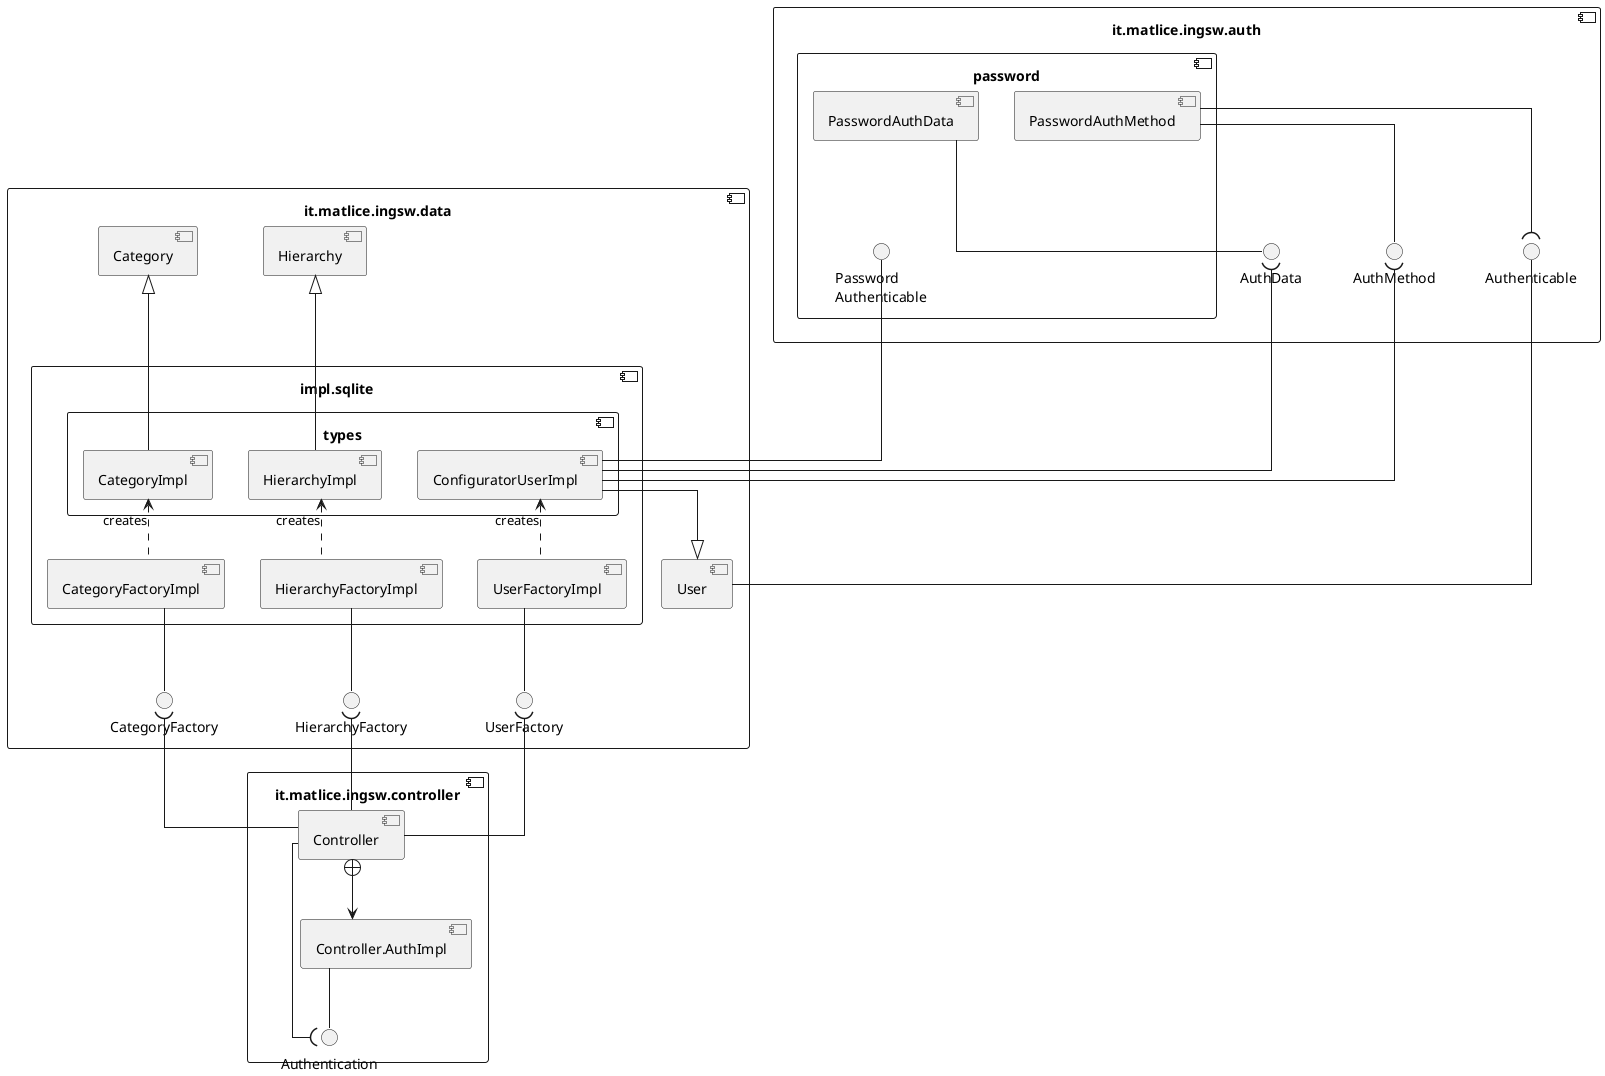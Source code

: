 @startuml
skinparam linetype ortho

component it.matlice.ingsw.auth #FFFFFF{
    interface AuthMethod
    interface Authenticable
    interface AuthData
    component password #FFFFFF{
        interface "Password\nAuthenticable" as PasswordAuthenticable
        [PasswordAuthData] -- AuthData
        [PasswordAuthData] -[hidden]-( PasswordAuthenticable
        [PasswordAuthMethod] -- AuthMethod
        [PasswordAuthMethod] --( Authenticable
    } 
} 

component it.matlice.ingsw.data #FFFFFF{

    [User] -- Authenticable
    [Category]
    [Hierarchy]

    interface UserFactory
    interface CategoryFactory
    interface HierarchyFactory

    component impl.sqlite #FFFFFF{
        [UserFactoryImpl] -- UserFactory
        [CategoryFactoryImpl] -- CategoryFactory
        [HierarchyFactoryImpl] -- HierarchyFactory

        component types #FFFFFF{
            [ConfiguratorUserImpl] -up- PasswordAuthenticable
            [ConfiguratorUserImpl] -up-( AuthMethod
            [ConfiguratorUserImpl] -up-( AuthData

            [CategoryImpl]
            [HierarchyImpl]
        }

    }
}

component it.matlice.ingsw.controller #FFFFFF{

    interface Authentication

    [Controller.AuthImpl] -- Authentication
    [Controller] -( Authentication

    [Controller] -up-( CategoryFactory
    [Controller] -up-( HierarchyFactory
    [Controller] -up-( UserFactory
}

[Controller] +--> [Controller.AuthImpl]

[UserFactoryImpl] .up.> [ConfiguratorUserImpl]: creates
[CategoryFactoryImpl] .up.> [CategoryImpl]: creates
[HierarchyFactoryImpl] .up.> [HierarchyImpl]: creates

[ConfiguratorUserImpl] --|> User
[CategoryImpl] -up-|> Category
[HierarchyImpl] -up-|> Hierarchy


@enduml